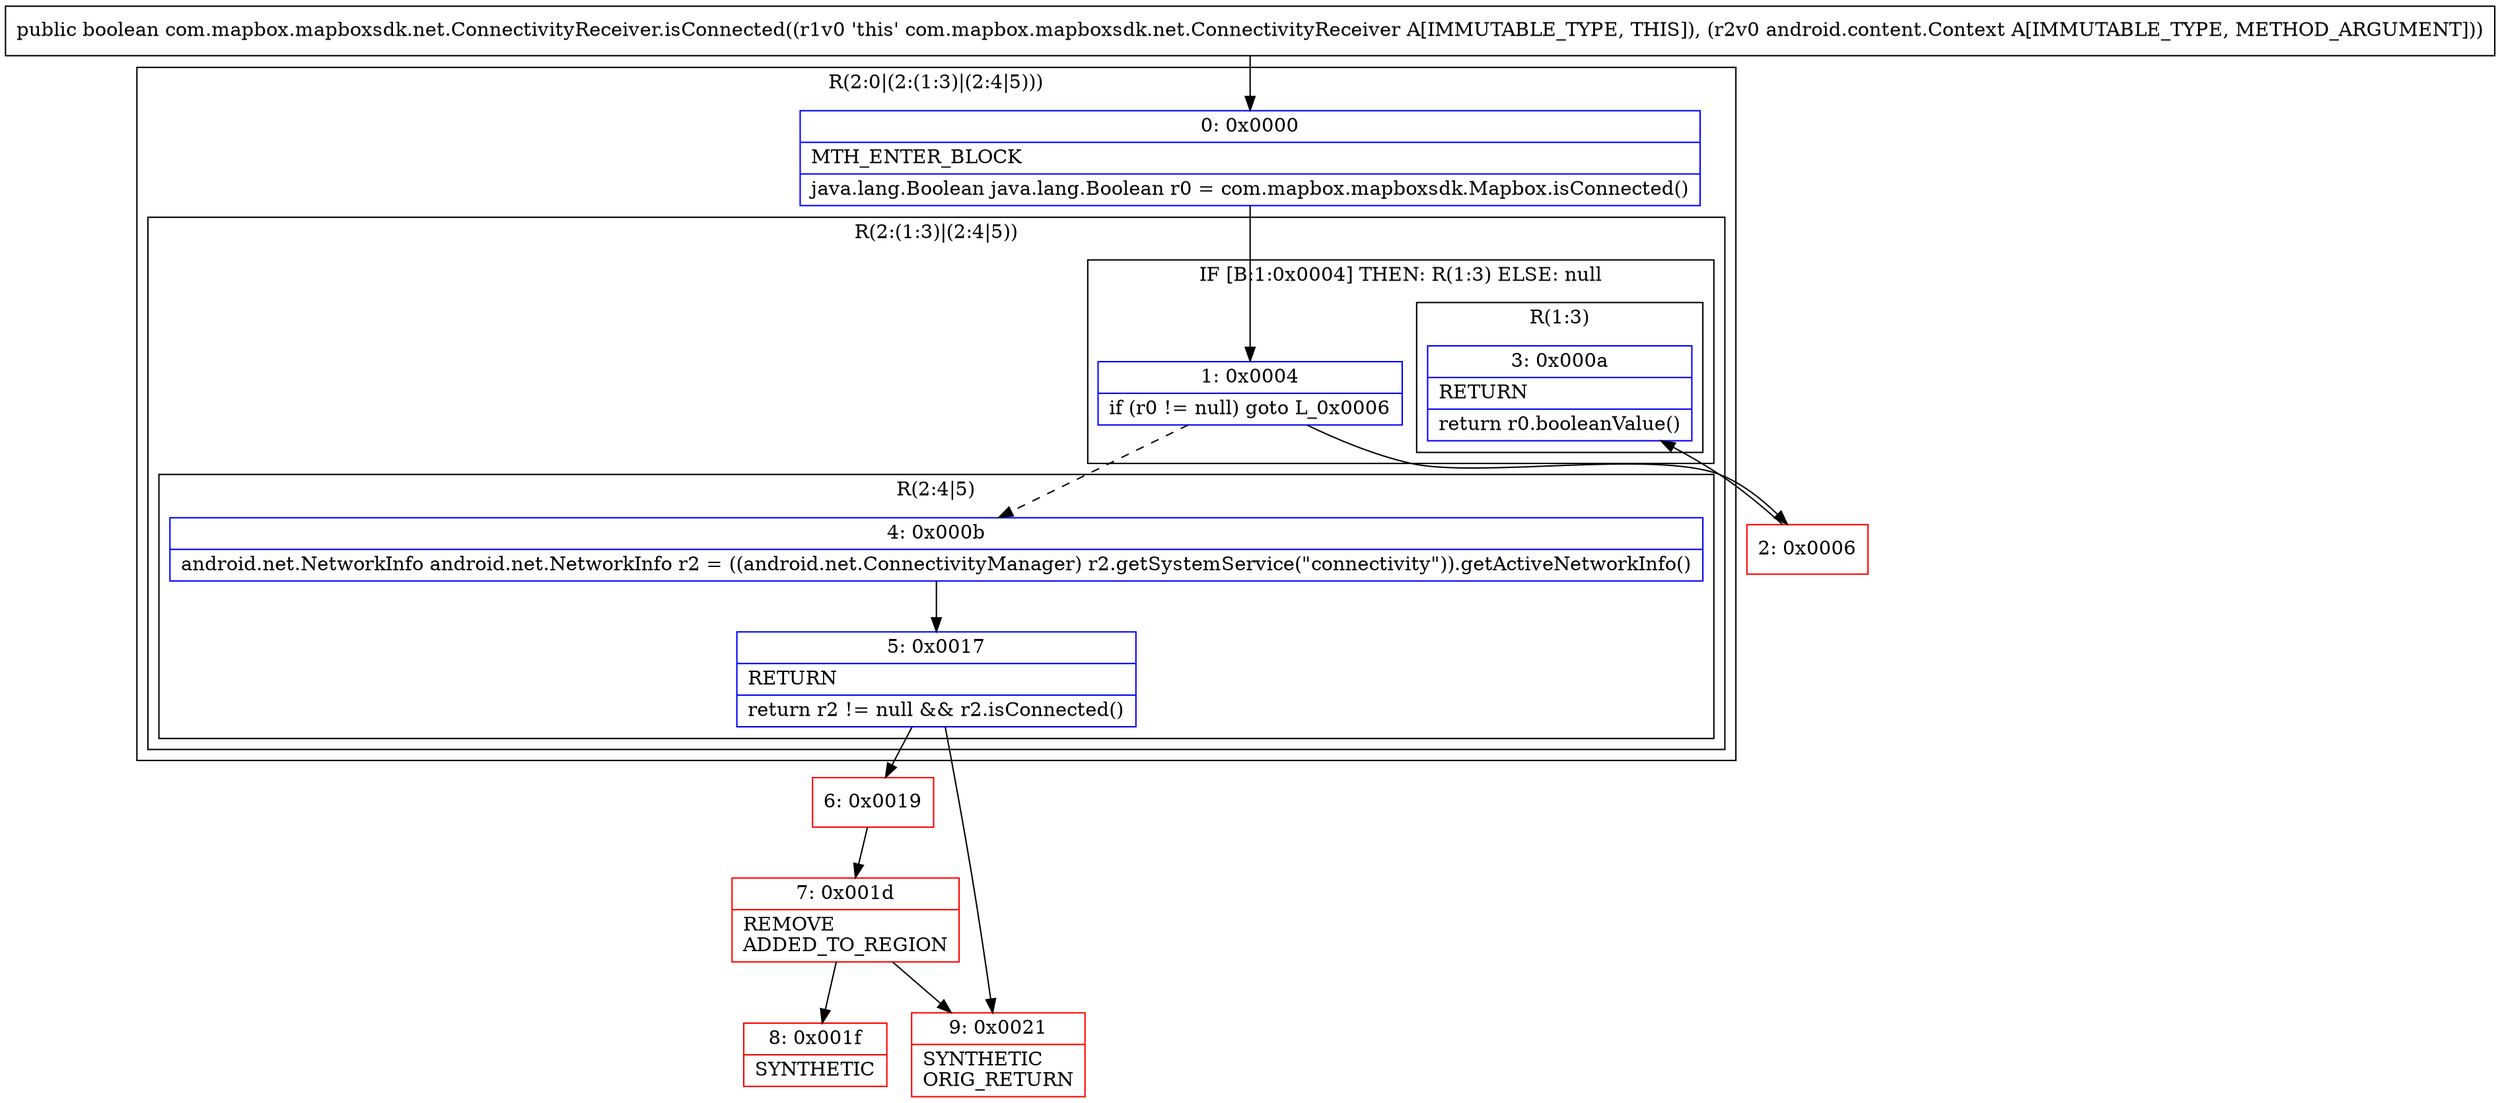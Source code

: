 digraph "CFG forcom.mapbox.mapboxsdk.net.ConnectivityReceiver.isConnected(Landroid\/content\/Context;)Z" {
subgraph cluster_Region_1116863940 {
label = "R(2:0|(2:(1:3)|(2:4|5)))";
node [shape=record,color=blue];
Node_0 [shape=record,label="{0\:\ 0x0000|MTH_ENTER_BLOCK\l|java.lang.Boolean java.lang.Boolean r0 = com.mapbox.mapboxsdk.Mapbox.isConnected()\l}"];
subgraph cluster_Region_94090969 {
label = "R(2:(1:3)|(2:4|5))";
node [shape=record,color=blue];
subgraph cluster_IfRegion_825202824 {
label = "IF [B:1:0x0004] THEN: R(1:3) ELSE: null";
node [shape=record,color=blue];
Node_1 [shape=record,label="{1\:\ 0x0004|if (r0 != null) goto L_0x0006\l}"];
subgraph cluster_Region_546059568 {
label = "R(1:3)";
node [shape=record,color=blue];
Node_3 [shape=record,label="{3\:\ 0x000a|RETURN\l|return r0.booleanValue()\l}"];
}
}
subgraph cluster_Region_312545153 {
label = "R(2:4|5)";
node [shape=record,color=blue];
Node_4 [shape=record,label="{4\:\ 0x000b|android.net.NetworkInfo android.net.NetworkInfo r2 = ((android.net.ConnectivityManager) r2.getSystemService(\"connectivity\")).getActiveNetworkInfo()\l}"];
Node_5 [shape=record,label="{5\:\ 0x0017|RETURN\l|return r2 != null && r2.isConnected()\l}"];
}
}
}
Node_2 [shape=record,color=red,label="{2\:\ 0x0006}"];
Node_6 [shape=record,color=red,label="{6\:\ 0x0019}"];
Node_7 [shape=record,color=red,label="{7\:\ 0x001d|REMOVE\lADDED_TO_REGION\l}"];
Node_8 [shape=record,color=red,label="{8\:\ 0x001f|SYNTHETIC\l}"];
Node_9 [shape=record,color=red,label="{9\:\ 0x0021|SYNTHETIC\lORIG_RETURN\l}"];
MethodNode[shape=record,label="{public boolean com.mapbox.mapboxsdk.net.ConnectivityReceiver.isConnected((r1v0 'this' com.mapbox.mapboxsdk.net.ConnectivityReceiver A[IMMUTABLE_TYPE, THIS]), (r2v0 android.content.Context A[IMMUTABLE_TYPE, METHOD_ARGUMENT])) }"];
MethodNode -> Node_0;
Node_0 -> Node_1;
Node_1 -> Node_2;
Node_1 -> Node_4[style=dashed];
Node_4 -> Node_5;
Node_5 -> Node_6;
Node_5 -> Node_9;
Node_2 -> Node_3;
Node_6 -> Node_7;
Node_7 -> Node_8;
Node_7 -> Node_9;
}

